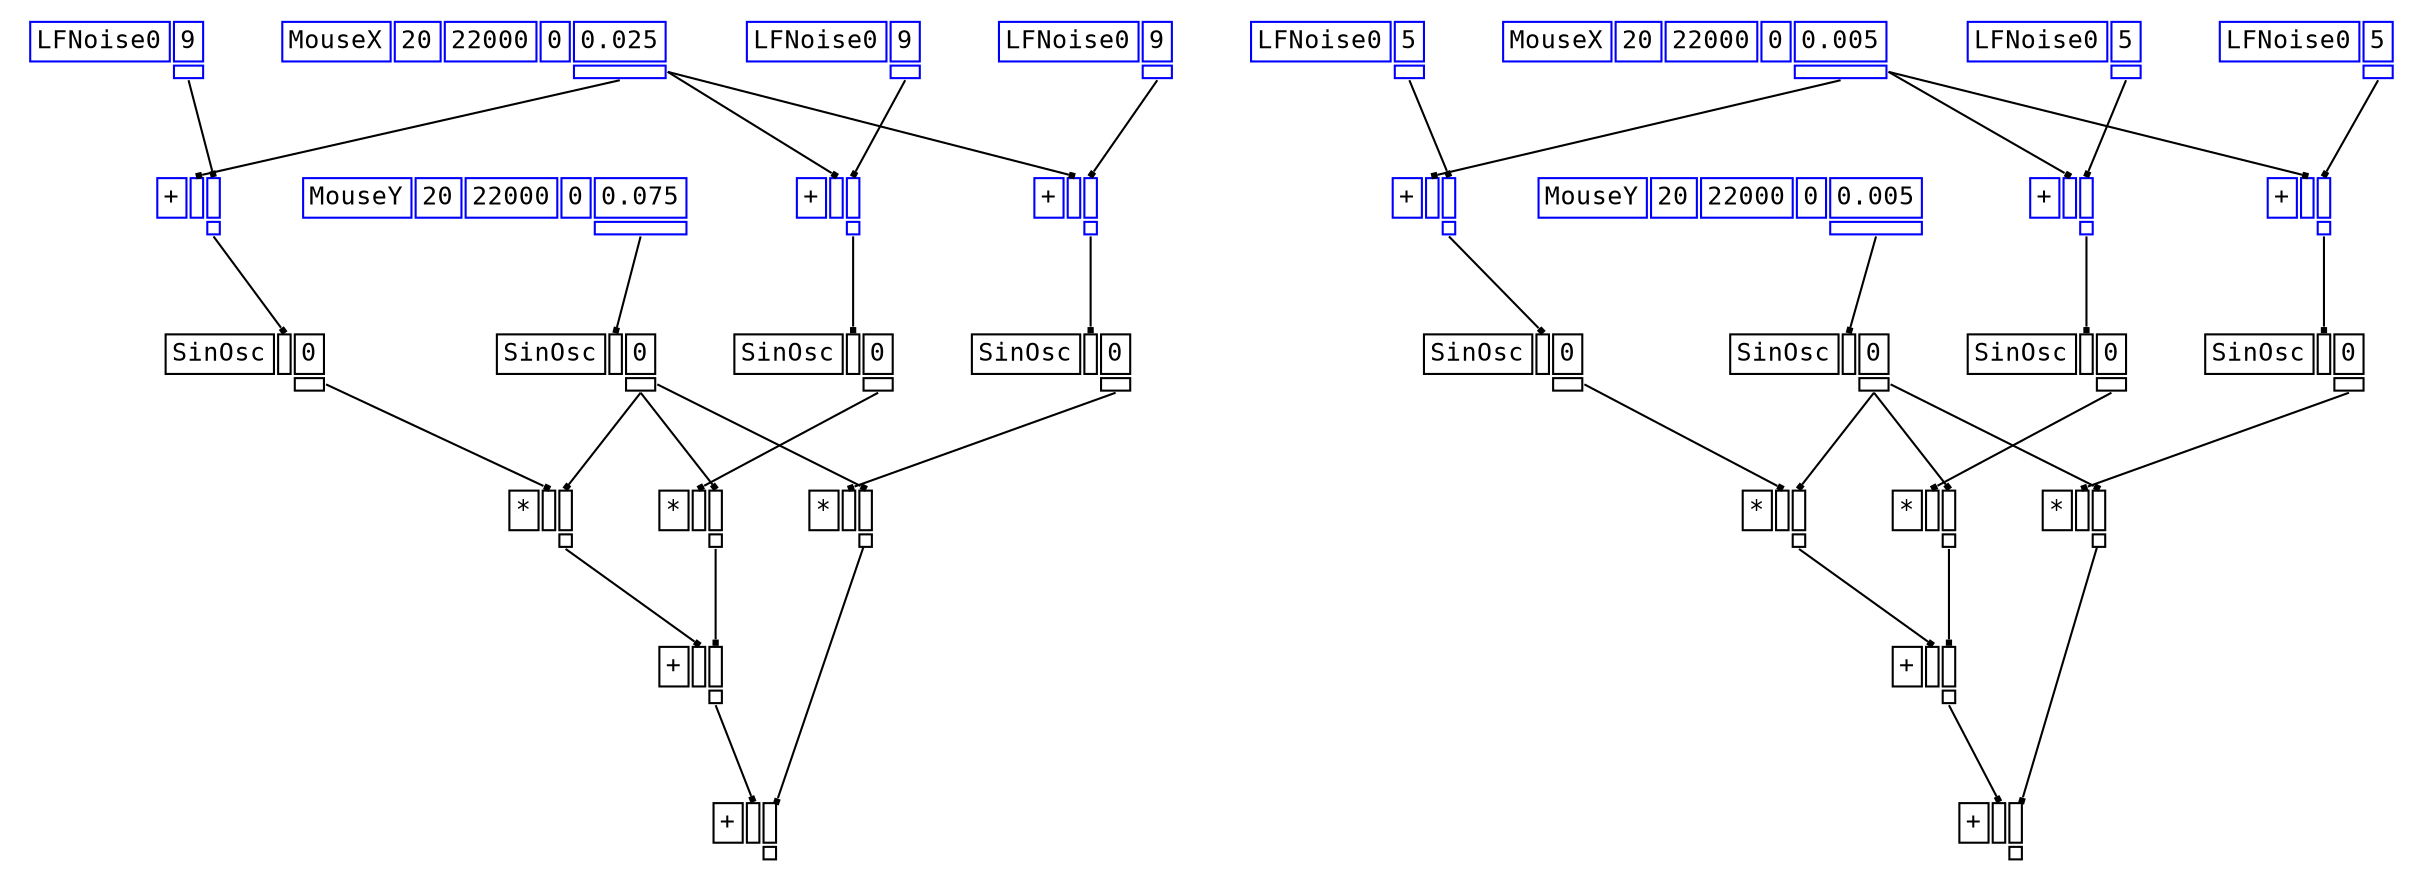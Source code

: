 digraph Anonymous {
graph [splines=false];
node [fontsize=12,fontname="Courier"];
edge [arrowhead=box,arrowsize=0.25];
u_4[shape="plaintext",color="blue",label=<<TABLE BORDER="0" CELLBORDER="1"><TR><TD>MouseX</TD><TD ID="u_4:K_0">20</TD><TD ID="u_4:K_1">22000</TD><TD ID="u_4:K_2">0</TD><TD ID="u_4:K_3">0.025</TD></TR><TR><TD BORDER="0"></TD><TD BORDER="0"></TD><TD BORDER="0"></TD><TD BORDER="0"></TD><TD PORT="o_0" ID="u_4:o_0"></TD></TR></TABLE>>];
u_6[shape="plaintext",color="blue",label=<<TABLE BORDER="0" CELLBORDER="1"><TR><TD>LFNoise0</TD><TD ID="u_6:K_0">9</TD></TR><TR><TD BORDER="0"></TD><TD PORT="o_0" ID="u_6:o_0"></TD></TR></TABLE>>];
u_7[shape="plaintext",color="blue",label=<<TABLE BORDER="0" CELLBORDER="1"><TR><TD>+</TD><TD PORT="i_0" ID="u_7:i_0"></TD><TD PORT="i_1" ID="u_7:i_1"></TD></TR><TR><TD BORDER="0"></TD><TD BORDER="0"></TD><TD PORT="o_0" ID="u_7:o_0"></TD></TR></TABLE>>];
u_8[shape="plaintext",color="black",label=<<TABLE BORDER="0" CELLBORDER="1"><TR><TD>SinOsc</TD><TD PORT="i_0" ID="u_8:i_0"></TD><TD ID="u_8:K_1">0</TD></TR><TR><TD BORDER="0"></TD><TD BORDER="0"></TD><TD PORT="o_0" ID="u_8:o_0"></TD></TR></TABLE>>];
u_10[shape="plaintext",color="blue",label=<<TABLE BORDER="0" CELLBORDER="1"><TR><TD>MouseY</TD><TD ID="u_10:K_0">20</TD><TD ID="u_10:K_1">22000</TD><TD ID="u_10:K_2">0</TD><TD ID="u_10:K_3">0.075</TD></TR><TR><TD BORDER="0"></TD><TD BORDER="0"></TD><TD BORDER="0"></TD><TD BORDER="0"></TD><TD PORT="o_0" ID="u_10:o_0"></TD></TR></TABLE>>];
u_11[shape="plaintext",color="black",label=<<TABLE BORDER="0" CELLBORDER="1"><TR><TD>SinOsc</TD><TD PORT="i_0" ID="u_11:i_0"></TD><TD ID="u_11:K_1">0</TD></TR><TR><TD BORDER="0"></TD><TD BORDER="0"></TD><TD PORT="o_0" ID="u_11:o_0"></TD></TR></TABLE>>];
u_12[shape="plaintext",color="black",label=<<TABLE BORDER="0" CELLBORDER="1"><TR><TD>*</TD><TD PORT="i_0" ID="u_12:i_0"></TD><TD PORT="i_1" ID="u_12:i_1"></TD></TR><TR><TD BORDER="0"></TD><TD BORDER="0"></TD><TD PORT="o_0" ID="u_12:o_0"></TD></TR></TABLE>>];
u_13[shape="plaintext",color="blue",label=<<TABLE BORDER="0" CELLBORDER="1"><TR><TD>LFNoise0</TD><TD ID="u_13:K_0">9</TD></TR><TR><TD BORDER="0"></TD><TD PORT="o_0" ID="u_13:o_0"></TD></TR></TABLE>>];
u_14[shape="plaintext",color="blue",label=<<TABLE BORDER="0" CELLBORDER="1"><TR><TD>+</TD><TD PORT="i_0" ID="u_14:i_0"></TD><TD PORT="i_1" ID="u_14:i_1"></TD></TR><TR><TD BORDER="0"></TD><TD BORDER="0"></TD><TD PORT="o_0" ID="u_14:o_0"></TD></TR></TABLE>>];
u_15[shape="plaintext",color="black",label=<<TABLE BORDER="0" CELLBORDER="1"><TR><TD>SinOsc</TD><TD PORT="i_0" ID="u_15:i_0"></TD><TD ID="u_15:K_1">0</TD></TR><TR><TD BORDER="0"></TD><TD BORDER="0"></TD><TD PORT="o_0" ID="u_15:o_0"></TD></TR></TABLE>>];
u_16[shape="plaintext",color="black",label=<<TABLE BORDER="0" CELLBORDER="1"><TR><TD>*</TD><TD PORT="i_0" ID="u_16:i_0"></TD><TD PORT="i_1" ID="u_16:i_1"></TD></TR><TR><TD BORDER="0"></TD><TD BORDER="0"></TD><TD PORT="o_0" ID="u_16:o_0"></TD></TR></TABLE>>];
u_17[shape="plaintext",color="black",label=<<TABLE BORDER="0" CELLBORDER="1"><TR><TD>+</TD><TD PORT="i_0" ID="u_17:i_0"></TD><TD PORT="i_1" ID="u_17:i_1"></TD></TR><TR><TD BORDER="0"></TD><TD BORDER="0"></TD><TD PORT="o_0" ID="u_17:o_0"></TD></TR></TABLE>>];
u_18[shape="plaintext",color="blue",label=<<TABLE BORDER="0" CELLBORDER="1"><TR><TD>LFNoise0</TD><TD ID="u_18:K_0">9</TD></TR><TR><TD BORDER="0"></TD><TD PORT="o_0" ID="u_18:o_0"></TD></TR></TABLE>>];
u_19[shape="plaintext",color="blue",label=<<TABLE BORDER="0" CELLBORDER="1"><TR><TD>+</TD><TD PORT="i_0" ID="u_19:i_0"></TD><TD PORT="i_1" ID="u_19:i_1"></TD></TR><TR><TD BORDER="0"></TD><TD BORDER="0"></TD><TD PORT="o_0" ID="u_19:o_0"></TD></TR></TABLE>>];
u_20[shape="plaintext",color="black",label=<<TABLE BORDER="0" CELLBORDER="1"><TR><TD>SinOsc</TD><TD PORT="i_0" ID="u_20:i_0"></TD><TD ID="u_20:K_1">0</TD></TR><TR><TD BORDER="0"></TD><TD BORDER="0"></TD><TD PORT="o_0" ID="u_20:o_0"></TD></TR></TABLE>>];
u_21[shape="plaintext",color="black",label=<<TABLE BORDER="0" CELLBORDER="1"><TR><TD>*</TD><TD PORT="i_0" ID="u_21:i_0"></TD><TD PORT="i_1" ID="u_21:i_1"></TD></TR><TR><TD BORDER="0"></TD><TD BORDER="0"></TD><TD PORT="o_0" ID="u_21:o_0"></TD></TR></TABLE>>];
u_22[shape="plaintext",color="black",label=<<TABLE BORDER="0" CELLBORDER="1"><TR><TD>+</TD><TD PORT="i_0" ID="u_22:i_0"></TD><TD PORT="i_1" ID="u_22:i_1"></TD></TR><TR><TD BORDER="0"></TD><TD BORDER="0"></TD><TD PORT="o_0" ID="u_22:o_0"></TD></TR></TABLE>>];
u_24[shape="plaintext",color="blue",label=<<TABLE BORDER="0" CELLBORDER="1"><TR><TD>MouseX</TD><TD ID="u_24:K_0">20</TD><TD ID="u_24:K_1">22000</TD><TD ID="u_24:K_2">0</TD><TD ID="u_24:K_3">0.005</TD></TR><TR><TD BORDER="0"></TD><TD BORDER="0"></TD><TD BORDER="0"></TD><TD BORDER="0"></TD><TD PORT="o_0" ID="u_24:o_0"></TD></TR></TABLE>>];
u_26[shape="plaintext",color="blue",label=<<TABLE BORDER="0" CELLBORDER="1"><TR><TD>LFNoise0</TD><TD ID="u_26:K_0">5</TD></TR><TR><TD BORDER="0"></TD><TD PORT="o_0" ID="u_26:o_0"></TD></TR></TABLE>>];
u_27[shape="plaintext",color="blue",label=<<TABLE BORDER="0" CELLBORDER="1"><TR><TD>+</TD><TD PORT="i_0" ID="u_27:i_0"></TD><TD PORT="i_1" ID="u_27:i_1"></TD></TR><TR><TD BORDER="0"></TD><TD BORDER="0"></TD><TD PORT="o_0" ID="u_27:o_0"></TD></TR></TABLE>>];
u_28[shape="plaintext",color="black",label=<<TABLE BORDER="0" CELLBORDER="1"><TR><TD>SinOsc</TD><TD PORT="i_0" ID="u_28:i_0"></TD><TD ID="u_28:K_1">0</TD></TR><TR><TD BORDER="0"></TD><TD BORDER="0"></TD><TD PORT="o_0" ID="u_28:o_0"></TD></TR></TABLE>>];
u_29[shape="plaintext",color="blue",label=<<TABLE BORDER="0" CELLBORDER="1"><TR><TD>MouseY</TD><TD ID="u_29:K_0">20</TD><TD ID="u_29:K_1">22000</TD><TD ID="u_29:K_2">0</TD><TD ID="u_29:K_3">0.005</TD></TR><TR><TD BORDER="0"></TD><TD BORDER="0"></TD><TD BORDER="0"></TD><TD BORDER="0"></TD><TD PORT="o_0" ID="u_29:o_0"></TD></TR></TABLE>>];
u_30[shape="plaintext",color="black",label=<<TABLE BORDER="0" CELLBORDER="1"><TR><TD>SinOsc</TD><TD PORT="i_0" ID="u_30:i_0"></TD><TD ID="u_30:K_1">0</TD></TR><TR><TD BORDER="0"></TD><TD BORDER="0"></TD><TD PORT="o_0" ID="u_30:o_0"></TD></TR></TABLE>>];
u_31[shape="plaintext",color="black",label=<<TABLE BORDER="0" CELLBORDER="1"><TR><TD>*</TD><TD PORT="i_0" ID="u_31:i_0"></TD><TD PORT="i_1" ID="u_31:i_1"></TD></TR><TR><TD BORDER="0"></TD><TD BORDER="0"></TD><TD PORT="o_0" ID="u_31:o_0"></TD></TR></TABLE>>];
u_32[shape="plaintext",color="blue",label=<<TABLE BORDER="0" CELLBORDER="1"><TR><TD>LFNoise0</TD><TD ID="u_32:K_0">5</TD></TR><TR><TD BORDER="0"></TD><TD PORT="o_0" ID="u_32:o_0"></TD></TR></TABLE>>];
u_33[shape="plaintext",color="blue",label=<<TABLE BORDER="0" CELLBORDER="1"><TR><TD>+</TD><TD PORT="i_0" ID="u_33:i_0"></TD><TD PORT="i_1" ID="u_33:i_1"></TD></TR><TR><TD BORDER="0"></TD><TD BORDER="0"></TD><TD PORT="o_0" ID="u_33:o_0"></TD></TR></TABLE>>];
u_34[shape="plaintext",color="black",label=<<TABLE BORDER="0" CELLBORDER="1"><TR><TD>SinOsc</TD><TD PORT="i_0" ID="u_34:i_0"></TD><TD ID="u_34:K_1">0</TD></TR><TR><TD BORDER="0"></TD><TD BORDER="0"></TD><TD PORT="o_0" ID="u_34:o_0"></TD></TR></TABLE>>];
u_35[shape="plaintext",color="black",label=<<TABLE BORDER="0" CELLBORDER="1"><TR><TD>*</TD><TD PORT="i_0" ID="u_35:i_0"></TD><TD PORT="i_1" ID="u_35:i_1"></TD></TR><TR><TD BORDER="0"></TD><TD BORDER="0"></TD><TD PORT="o_0" ID="u_35:o_0"></TD></TR></TABLE>>];
u_36[shape="plaintext",color="black",label=<<TABLE BORDER="0" CELLBORDER="1"><TR><TD>+</TD><TD PORT="i_0" ID="u_36:i_0"></TD><TD PORT="i_1" ID="u_36:i_1"></TD></TR><TR><TD BORDER="0"></TD><TD BORDER="0"></TD><TD PORT="o_0" ID="u_36:o_0"></TD></TR></TABLE>>];
u_37[shape="plaintext",color="blue",label=<<TABLE BORDER="0" CELLBORDER="1"><TR><TD>LFNoise0</TD><TD ID="u_37:K_0">5</TD></TR><TR><TD BORDER="0"></TD><TD PORT="o_0" ID="u_37:o_0"></TD></TR></TABLE>>];
u_38[shape="plaintext",color="blue",label=<<TABLE BORDER="0" CELLBORDER="1"><TR><TD>+</TD><TD PORT="i_0" ID="u_38:i_0"></TD><TD PORT="i_1" ID="u_38:i_1"></TD></TR><TR><TD BORDER="0"></TD><TD BORDER="0"></TD><TD PORT="o_0" ID="u_38:o_0"></TD></TR></TABLE>>];
u_39[shape="plaintext",color="black",label=<<TABLE BORDER="0" CELLBORDER="1"><TR><TD>SinOsc</TD><TD PORT="i_0" ID="u_39:i_0"></TD><TD ID="u_39:K_1">0</TD></TR><TR><TD BORDER="0"></TD><TD BORDER="0"></TD><TD PORT="o_0" ID="u_39:o_0"></TD></TR></TABLE>>];
u_40[shape="plaintext",color="black",label=<<TABLE BORDER="0" CELLBORDER="1"><TR><TD>*</TD><TD PORT="i_0" ID="u_40:i_0"></TD><TD PORT="i_1" ID="u_40:i_1"></TD></TR><TR><TD BORDER="0"></TD><TD BORDER="0"></TD><TD PORT="o_0" ID="u_40:o_0"></TD></TR></TABLE>>];
u_41[shape="plaintext",color="black",label=<<TABLE BORDER="0" CELLBORDER="1"><TR><TD>+</TD><TD PORT="i_0" ID="u_41:i_0"></TD><TD PORT="i_1" ID="u_41:i_1"></TD></TR><TR><TD BORDER="0"></TD><TD BORDER="0"></TD><TD PORT="o_0" ID="u_41:o_0"></TD></TR></TABLE>>];
u_4:o_0 -> u_7:i_0;
u_6:o_0 -> u_7:i_1;
u_7:o_0 -> u_8:i_0;
u_10:o_0 -> u_11:i_0;
u_8:o_0 -> u_12:i_0;
u_11:o_0 -> u_12:i_1;
u_4:o_0 -> u_14:i_0;
u_13:o_0 -> u_14:i_1;
u_14:o_0 -> u_15:i_0;
u_15:o_0 -> u_16:i_0;
u_11:o_0 -> u_16:i_1;
u_12:o_0 -> u_17:i_0;
u_16:o_0 -> u_17:i_1;
u_4:o_0 -> u_19:i_0;
u_18:o_0 -> u_19:i_1;
u_19:o_0 -> u_20:i_0;
u_20:o_0 -> u_21:i_0;
u_11:o_0 -> u_21:i_1;
u_17:o_0 -> u_22:i_0;
u_21:o_0 -> u_22:i_1;
u_24:o_0 -> u_27:i_0;
u_26:o_0 -> u_27:i_1;
u_27:o_0 -> u_28:i_0;
u_29:o_0 -> u_30:i_0;
u_28:o_0 -> u_31:i_0;
u_30:o_0 -> u_31:i_1;
u_24:o_0 -> u_33:i_0;
u_32:o_0 -> u_33:i_1;
u_33:o_0 -> u_34:i_0;
u_34:o_0 -> u_35:i_0;
u_30:o_0 -> u_35:i_1;
u_31:o_0 -> u_36:i_0;
u_35:o_0 -> u_36:i_1;
u_24:o_0 -> u_38:i_0;
u_37:o_0 -> u_38:i_1;
u_38:o_0 -> u_39:i_0;
u_39:o_0 -> u_40:i_0;
u_30:o_0 -> u_40:i_1;
u_36:o_0 -> u_41:i_0;
u_40:o_0 -> u_41:i_1;
}
